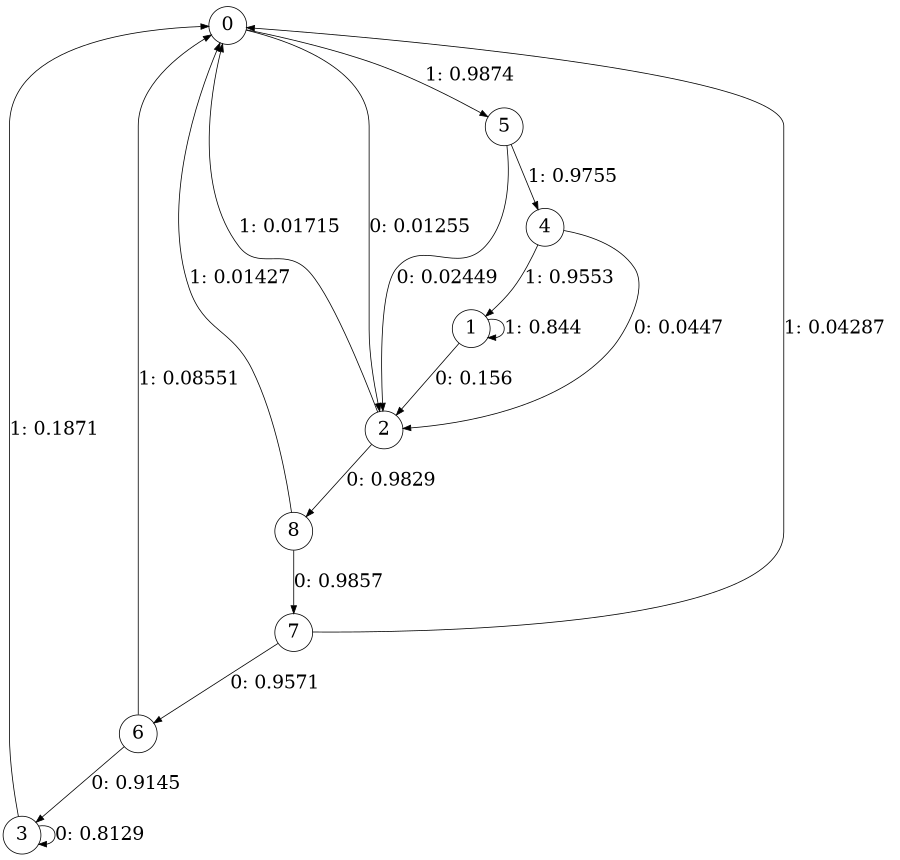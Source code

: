 digraph "ch3_random_short_L9" {
size = "6,8.5";
ratio = "fill";
node [shape = circle];
node [fontsize = 24];
edge [fontsize = 24];
0 -> 2 [label = "0: 0.01255  "];
0 -> 5 [label = "1: 0.9874   "];
1 -> 2 [label = "0: 0.156    "];
1 -> 1 [label = "1: 0.844    "];
2 -> 8 [label = "0: 0.9829   "];
2 -> 0 [label = "1: 0.01715  "];
3 -> 3 [label = "0: 0.8129   "];
3 -> 0 [label = "1: 0.1871   "];
4 -> 2 [label = "0: 0.0447   "];
4 -> 1 [label = "1: 0.9553   "];
5 -> 2 [label = "0: 0.02449  "];
5 -> 4 [label = "1: 0.9755   "];
6 -> 3 [label = "0: 0.9145   "];
6 -> 0 [label = "1: 0.08551  "];
7 -> 6 [label = "0: 0.9571   "];
7 -> 0 [label = "1: 0.04287  "];
8 -> 7 [label = "0: 0.9857   "];
8 -> 0 [label = "1: 0.01427  "];
}